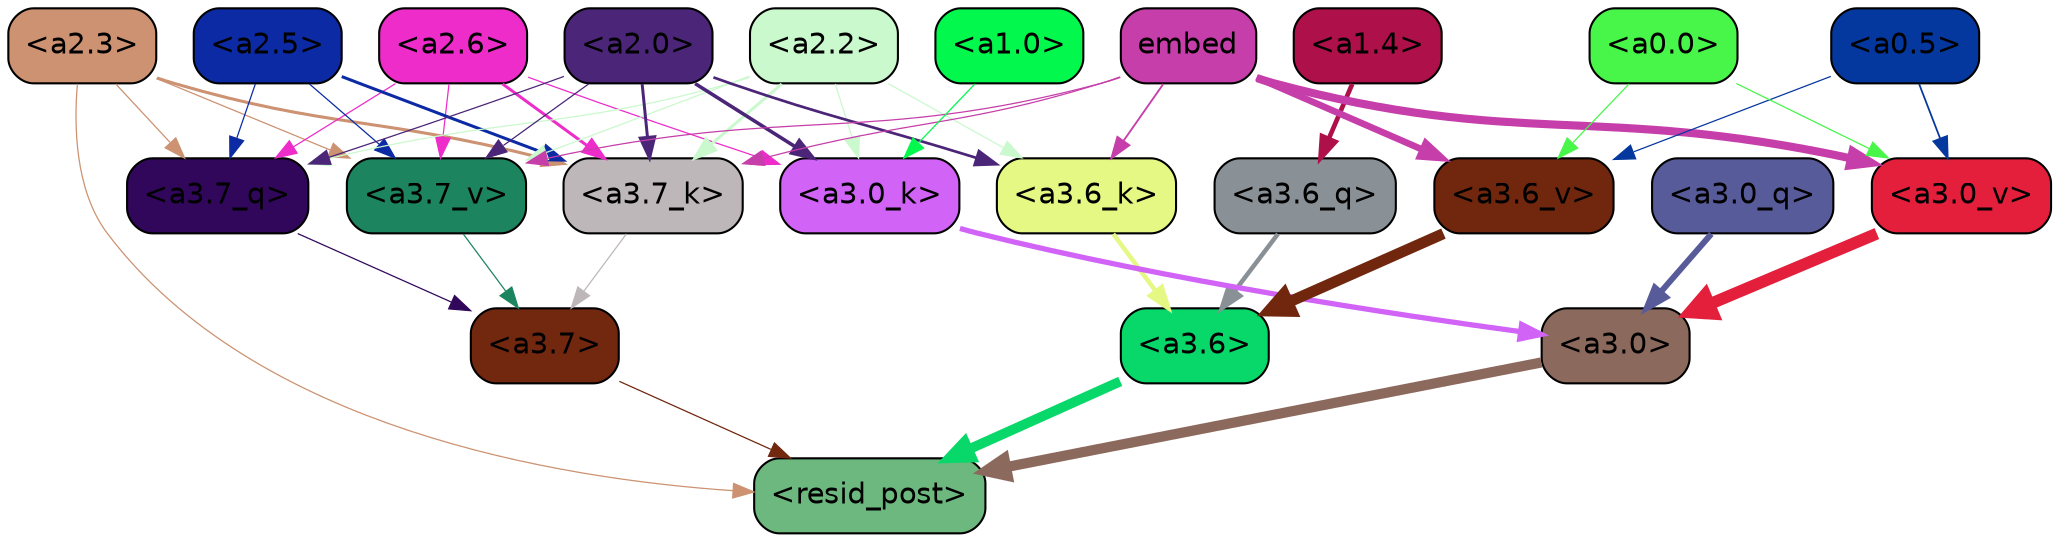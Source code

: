 strict digraph "" {
	graph [bgcolor=transparent,
		layout=dot,
		overlap=false,
		splines=true
	];
	"<a3.7>"	[color=black,
		fillcolor="#72270f",
		fontname=Helvetica,
		shape=box,
		style="filled, rounded"];
	"<resid_post>"	[color=black,
		fillcolor="#6cb87e",
		fontname=Helvetica,
		shape=box,
		style="filled, rounded"];
	"<a3.7>" -> "<resid_post>"	[color="#72270f",
		penwidth=0.6];
	"<a3.6>"	[color=black,
		fillcolor="#08d86a",
		fontname=Helvetica,
		shape=box,
		style="filled, rounded"];
	"<a3.6>" -> "<resid_post>"	[color="#08d86a",
		penwidth=4.746312499046326];
	"<a3.0>"	[color=black,
		fillcolor="#8c695d",
		fontname=Helvetica,
		shape=box,
		style="filled, rounded"];
	"<a3.0>" -> "<resid_post>"	[color="#8c695d",
		penwidth=4.896343111991882];
	"<a2.3>"	[color=black,
		fillcolor="#cc9271",
		fontname=Helvetica,
		shape=box,
		style="filled, rounded"];
	"<a2.3>" -> "<resid_post>"	[color="#cc9271",
		penwidth=0.6];
	"<a3.7_q>"	[color=black,
		fillcolor="#31075c",
		fontname=Helvetica,
		shape=box,
		style="filled, rounded"];
	"<a2.3>" -> "<a3.7_q>"	[color="#cc9271",
		penwidth=0.6];
	"<a3.7_k>"	[color=black,
		fillcolor="#beb7b9",
		fontname=Helvetica,
		shape=box,
		style="filled, rounded"];
	"<a2.3>" -> "<a3.7_k>"	[color="#cc9271",
		penwidth=1.467104621231556];
	"<a3.7_v>"	[color=black,
		fillcolor="#1d8460",
		fontname=Helvetica,
		shape=box,
		style="filled, rounded"];
	"<a2.3>" -> "<a3.7_v>"	[color="#cc9271",
		penwidth=0.6];
	"<a3.7_q>" -> "<a3.7>"	[color="#31075c",
		penwidth=0.6];
	"<a3.6_q>"	[color=black,
		fillcolor="#8a9196",
		fontname=Helvetica,
		shape=box,
		style="filled, rounded"];
	"<a3.6_q>" -> "<a3.6>"	[color="#8a9196",
		penwidth=2.160832464694977];
	"<a3.0_q>"	[color=black,
		fillcolor="#585b99",
		fontname=Helvetica,
		shape=box,
		style="filled, rounded"];
	"<a3.0_q>" -> "<a3.0>"	[color="#585b99",
		penwidth=2.870753765106201];
	"<a3.7_k>" -> "<a3.7>"	[color="#beb7b9",
		penwidth=0.6];
	"<a3.6_k>"	[color=black,
		fillcolor="#e5f883",
		fontname=Helvetica,
		shape=box,
		style="filled, rounded"];
	"<a3.6_k>" -> "<a3.6>"	[color="#e5f883",
		penwidth=2.13908451795578];
	"<a3.0_k>"	[color=black,
		fillcolor="#d163f7",
		fontname=Helvetica,
		shape=box,
		style="filled, rounded"];
	"<a3.0_k>" -> "<a3.0>"	[color="#d163f7",
		penwidth=2.520303964614868];
	"<a3.7_v>" -> "<a3.7>"	[color="#1d8460",
		penwidth=0.6];
	"<a3.6_v>"	[color=black,
		fillcolor="#70270e",
		fontname=Helvetica,
		shape=box,
		style="filled, rounded"];
	"<a3.6_v>" -> "<a3.6>"	[color="#70270e",
		penwidth=5.297133803367615];
	"<a3.0_v>"	[color=black,
		fillcolor="#e41f3b",
		fontname=Helvetica,
		shape=box,
		style="filled, rounded"];
	"<a3.0_v>" -> "<a3.0>"	[color="#e41f3b",
		penwidth=5.680712580680847];
	"<a2.6>"	[color=black,
		fillcolor="#ed2cca",
		fontname=Helvetica,
		shape=box,
		style="filled, rounded"];
	"<a2.6>" -> "<a3.7_q>"	[color="#ed2cca",
		penwidth=0.6];
	"<a2.6>" -> "<a3.7_k>"	[color="#ed2cca",
		penwidth=1.4453159049153328];
	"<a2.6>" -> "<a3.0_k>"	[color="#ed2cca",
		penwidth=0.6];
	"<a2.6>" -> "<a3.7_v>"	[color="#ed2cca",
		penwidth=0.6];
	"<a2.5>"	[color=black,
		fillcolor="#0b2aa4",
		fontname=Helvetica,
		shape=box,
		style="filled, rounded"];
	"<a2.5>" -> "<a3.7_q>"	[color="#0b2aa4",
		penwidth=0.6];
	"<a2.5>" -> "<a3.7_k>"	[color="#0b2aa4",
		penwidth=1.4526091292500496];
	"<a2.5>" -> "<a3.7_v>"	[color="#0b2aa4",
		penwidth=0.6];
	"<a2.2>"	[color=black,
		fillcolor="#caf9cd",
		fontname=Helvetica,
		shape=box,
		style="filled, rounded"];
	"<a2.2>" -> "<a3.7_q>"	[color="#caf9cd",
		penwidth=0.6];
	"<a2.2>" -> "<a3.7_k>"	[color="#caf9cd",
		penwidth=1.4310357049107552];
	"<a2.2>" -> "<a3.6_k>"	[color="#caf9cd",
		penwidth=0.6];
	"<a2.2>" -> "<a3.0_k>"	[color="#caf9cd",
		penwidth=0.6];
	"<a2.2>" -> "<a3.7_v>"	[color="#caf9cd",
		penwidth=0.6];
	"<a2.0>"	[color=black,
		fillcolor="#4b2577",
		fontname=Helvetica,
		shape=box,
		style="filled, rounded"];
	"<a2.0>" -> "<a3.7_q>"	[color="#4b2577",
		penwidth=0.6];
	"<a2.0>" -> "<a3.7_k>"	[color="#4b2577",
		penwidth=1.4314699843525887];
	"<a2.0>" -> "<a3.6_k>"	[color="#4b2577",
		penwidth=1.2950235605239868];
	"<a2.0>" -> "<a3.0_k>"	[color="#4b2577",
		penwidth=1.712992787361145];
	"<a2.0>" -> "<a3.7_v>"	[color="#4b2577",
		penwidth=0.6];
	"<a1.4>"	[color=black,
		fillcolor="#ae1049",
		fontname=Helvetica,
		shape=box,
		style="filled, rounded"];
	"<a1.4>" -> "<a3.6_q>"	[color="#ae1049",
		penwidth=2.242796540260315];
	embed	[color=black,
		fillcolor="#c63ea9",
		fontname=Helvetica,
		shape=box,
		style="filled, rounded"];
	embed -> "<a3.7_k>"	[color="#c63ea9",
		penwidth=0.6];
	embed -> "<a3.6_k>"	[color="#c63ea9",
		penwidth=0.891706109046936];
	embed -> "<a3.7_v>"	[color="#c63ea9",
		penwidth=0.6];
	embed -> "<a3.6_v>"	[color="#c63ea9",
		penwidth=3.1766927242279053];
	embed -> "<a3.0_v>"	[color="#c63ea9",
		penwidth=3.9005755856633186];
	"<a1.0>"	[color=black,
		fillcolor="#02f84c",
		fontname=Helvetica,
		shape=box,
		style="filled, rounded"];
	"<a1.0>" -> "<a3.0_k>"	[color="#02f84c",
		penwidth=0.6];
	"<a0.5>"	[color=black,
		fillcolor="#05389e",
		fontname=Helvetica,
		shape=box,
		style="filled, rounded"];
	"<a0.5>" -> "<a3.6_v>"	[color="#05389e",
		penwidth=0.6];
	"<a0.5>" -> "<a3.0_v>"	[color="#05389e",
		penwidth=0.8493617177009583];
	"<a0.0>"	[color=black,
		fillcolor="#48f649",
		fontname=Helvetica,
		shape=box,
		style="filled, rounded"];
	"<a0.0>" -> "<a3.6_v>"	[color="#48f649",
		penwidth=0.6];
	"<a0.0>" -> "<a3.0_v>"	[color="#48f649",
		penwidth=0.6];
}
